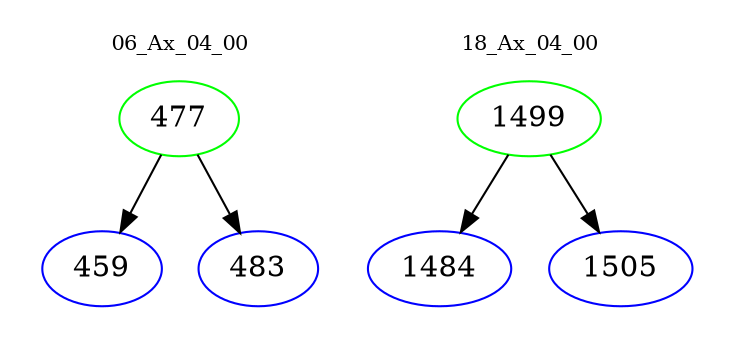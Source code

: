 digraph{
subgraph cluster_0 {
color = white
label = "06_Ax_04_00";
fontsize=10;
T0_477 [label="477", color="green"]
T0_477 -> T0_459 [color="black"]
T0_459 [label="459", color="blue"]
T0_477 -> T0_483 [color="black"]
T0_483 [label="483", color="blue"]
}
subgraph cluster_1 {
color = white
label = "18_Ax_04_00";
fontsize=10;
T1_1499 [label="1499", color="green"]
T1_1499 -> T1_1484 [color="black"]
T1_1484 [label="1484", color="blue"]
T1_1499 -> T1_1505 [color="black"]
T1_1505 [label="1505", color="blue"]
}
}
